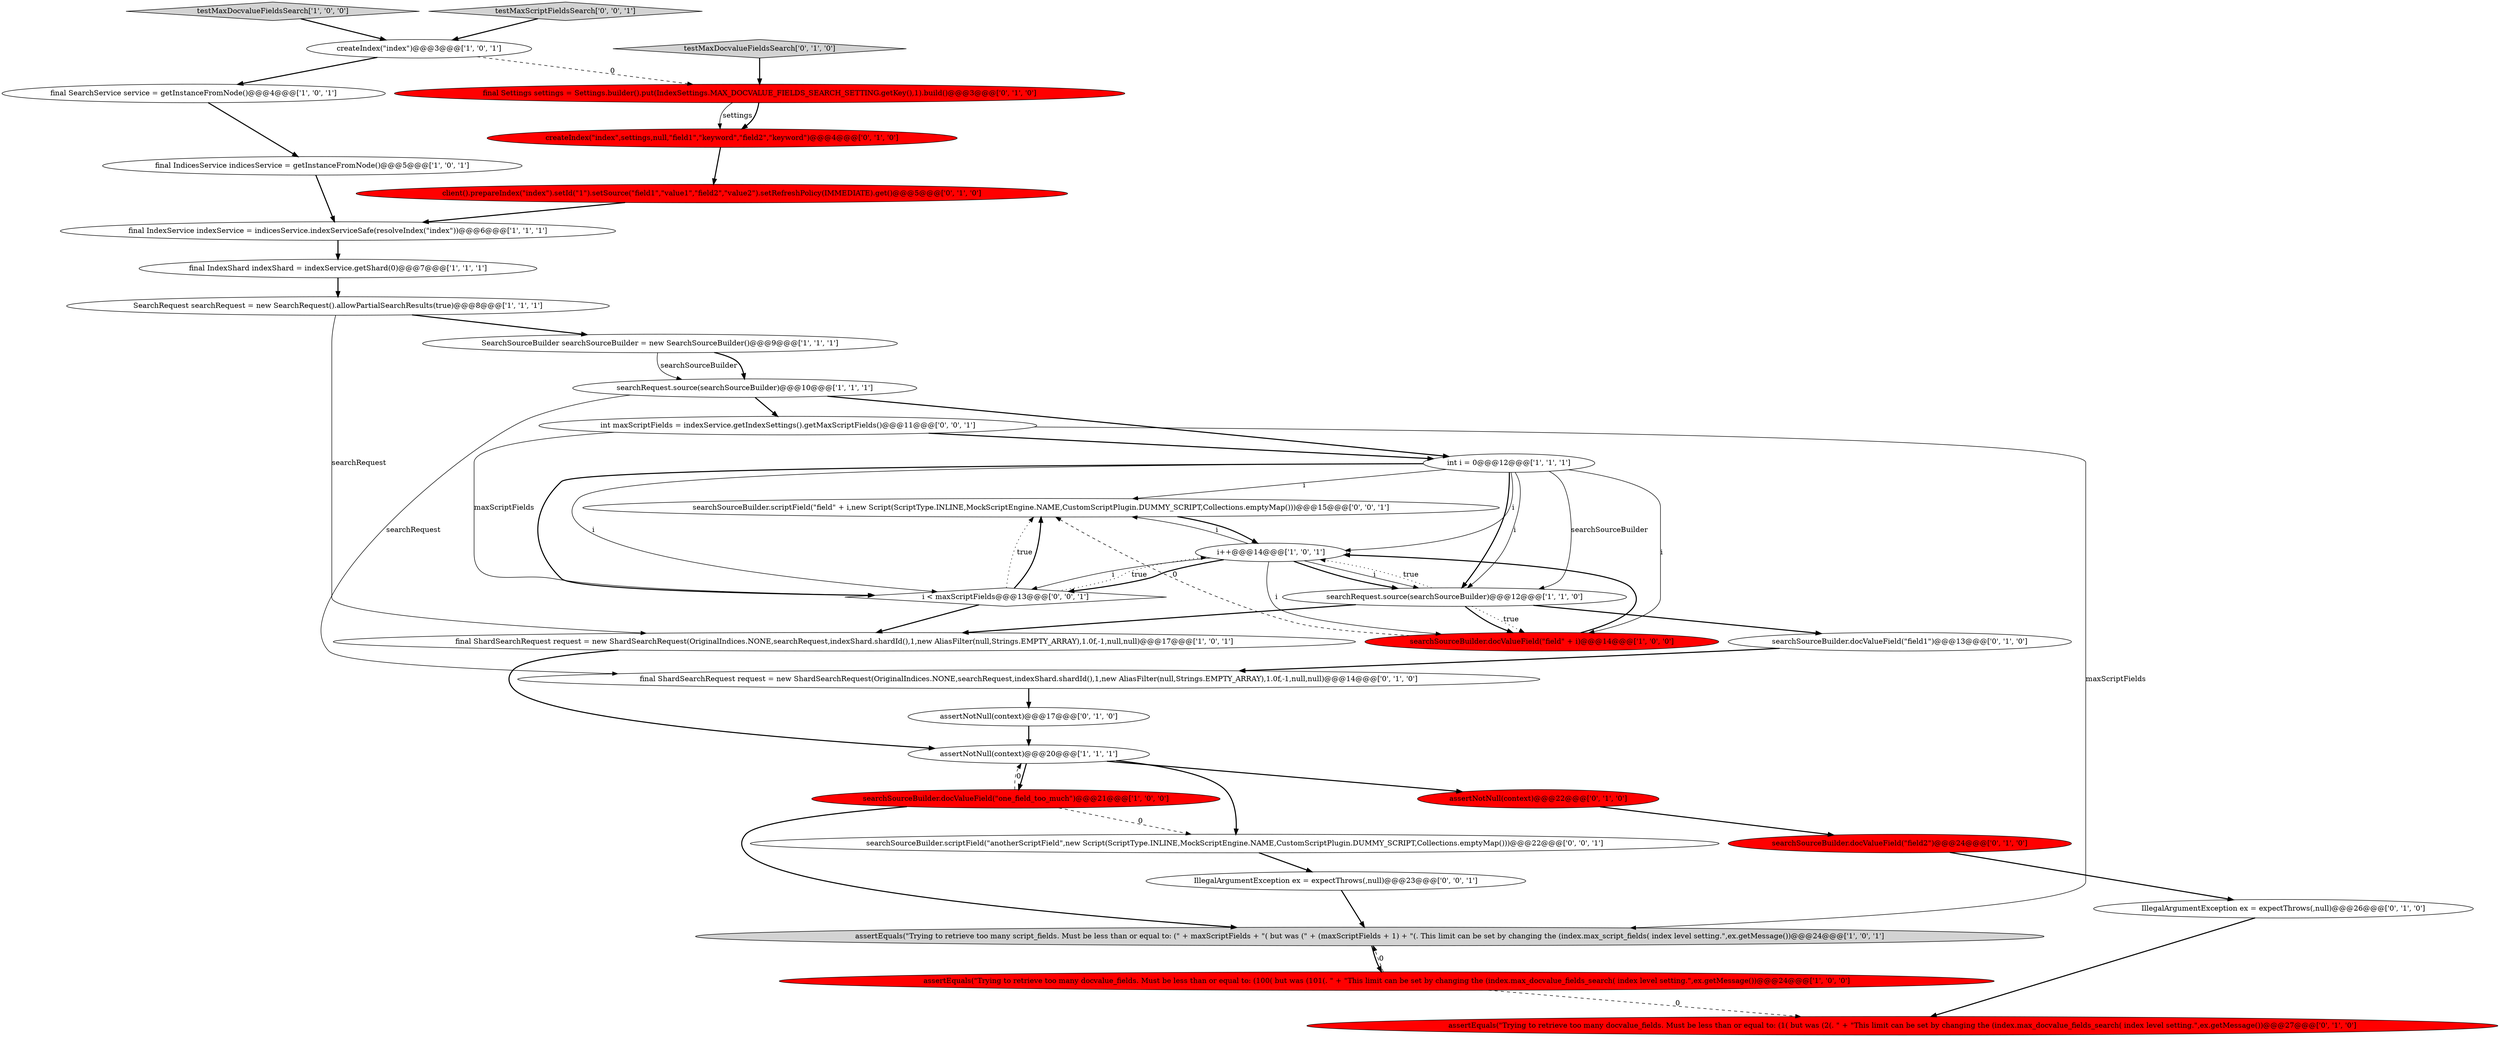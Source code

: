 digraph {
11 [style = filled, label = "final IndicesService indicesService = getInstanceFromNode()@@@5@@@['1', '0', '1']", fillcolor = white, shape = ellipse image = "AAA0AAABBB1BBB"];
32 [style = filled, label = "searchSourceBuilder.scriptField(\"field\" + i,new Script(ScriptType.INLINE,MockScriptEngine.NAME,CustomScriptPlugin.DUMMY_SCRIPT,Collections.emptyMap()))@@@15@@@['0', '0', '1']", fillcolor = white, shape = ellipse image = "AAA0AAABBB3BBB"];
26 [style = filled, label = "assertNotNull(context)@@@17@@@['0', '1', '0']", fillcolor = white, shape = ellipse image = "AAA0AAABBB2BBB"];
25 [style = filled, label = "final Settings settings = Settings.builder().put(IndexSettings.MAX_DOCVALUE_FIELDS_SEARCH_SETTING.getKey(),1).build()@@@3@@@['0', '1', '0']", fillcolor = red, shape = ellipse image = "AAA1AAABBB2BBB"];
27 [style = filled, label = "final ShardSearchRequest request = new ShardSearchRequest(OriginalIndices.NONE,searchRequest,indexShard.shardId(),1,new AliasFilter(null,Strings.EMPTY_ARRAY),1.0f,-1,null,null)@@@14@@@['0', '1', '0']", fillcolor = white, shape = ellipse image = "AAA0AAABBB2BBB"];
6 [style = filled, label = "final IndexService indexService = indicesService.indexServiceSafe(resolveIndex(\"index\"))@@@6@@@['1', '1', '1']", fillcolor = white, shape = ellipse image = "AAA0AAABBB1BBB"];
16 [style = filled, label = "testMaxDocvalueFieldsSearch['1', '0', '0']", fillcolor = lightgray, shape = diamond image = "AAA0AAABBB1BBB"];
3 [style = filled, label = "int i = 0@@@12@@@['1', '1', '1']", fillcolor = white, shape = ellipse image = "AAA0AAABBB1BBB"];
0 [style = filled, label = "assertEquals(\"Trying to retrieve too many script_fields. Must be less than or equal to: (\" + maxScriptFields + \"( but was (\" + (maxScriptFields + 1) + \"(. This limit can be set by changing the (index.max_script_fields( index level setting.\",ex.getMessage())@@@24@@@['1', '0', '1']", fillcolor = lightgray, shape = ellipse image = "AAA0AAABBB1BBB"];
2 [style = filled, label = "searchRequest.source(searchSourceBuilder)@@@10@@@['1', '1', '1']", fillcolor = white, shape = ellipse image = "AAA0AAABBB1BBB"];
1 [style = filled, label = "createIndex(\"index\")@@@3@@@['1', '0', '1']", fillcolor = white, shape = ellipse image = "AAA0AAABBB1BBB"];
18 [style = filled, label = "createIndex(\"index\",settings,null,\"field1\",\"keyword\",\"field2\",\"keyword\")@@@4@@@['0', '1', '0']", fillcolor = red, shape = ellipse image = "AAA1AAABBB2BBB"];
13 [style = filled, label = "final ShardSearchRequest request = new ShardSearchRequest(OriginalIndices.NONE,searchRequest,indexShard.shardId(),1,new AliasFilter(null,Strings.EMPTY_ARRAY),1.0f,-1,null,null)@@@17@@@['1', '0', '1']", fillcolor = white, shape = ellipse image = "AAA0AAABBB1BBB"];
23 [style = filled, label = "assertNotNull(context)@@@22@@@['0', '1', '0']", fillcolor = red, shape = ellipse image = "AAA1AAABBB2BBB"];
19 [style = filled, label = "assertEquals(\"Trying to retrieve too many docvalue_fields. Must be less than or equal to: (1( but was (2(. \" + \"This limit can be set by changing the (index.max_docvalue_fields_search( index level setting.\",ex.getMessage())@@@27@@@['0', '1', '0']", fillcolor = red, shape = ellipse image = "AAA1AAABBB2BBB"];
21 [style = filled, label = "searchSourceBuilder.docValueField(\"field2\")@@@24@@@['0', '1', '0']", fillcolor = red, shape = ellipse image = "AAA1AAABBB2BBB"];
17 [style = filled, label = "searchSourceBuilder.docValueField(\"field\" + i)@@@14@@@['1', '0', '0']", fillcolor = red, shape = ellipse image = "AAA1AAABBB1BBB"];
15 [style = filled, label = "SearchRequest searchRequest = new SearchRequest().allowPartialSearchResults(true)@@@8@@@['1', '1', '1']", fillcolor = white, shape = ellipse image = "AAA0AAABBB1BBB"];
14 [style = filled, label = "SearchSourceBuilder searchSourceBuilder = new SearchSourceBuilder()@@@9@@@['1', '1', '1']", fillcolor = white, shape = ellipse image = "AAA0AAABBB1BBB"];
12 [style = filled, label = "searchSourceBuilder.docValueField(\"one_field_too_much\")@@@21@@@['1', '0', '0']", fillcolor = red, shape = ellipse image = "AAA1AAABBB1BBB"];
10 [style = filled, label = "assertEquals(\"Trying to retrieve too many docvalue_fields. Must be less than or equal to: (100( but was (101(. \" + \"This limit can be set by changing the (index.max_docvalue_fields_search( index level setting.\",ex.getMessage())@@@24@@@['1', '0', '0']", fillcolor = red, shape = ellipse image = "AAA1AAABBB1BBB"];
30 [style = filled, label = "int maxScriptFields = indexService.getIndexSettings().getMaxScriptFields()@@@11@@@['0', '0', '1']", fillcolor = white, shape = ellipse image = "AAA0AAABBB3BBB"];
8 [style = filled, label = "final IndexShard indexShard = indexService.getShard(0)@@@7@@@['1', '1', '1']", fillcolor = white, shape = ellipse image = "AAA0AAABBB1BBB"];
28 [style = filled, label = "IllegalArgumentException ex = expectThrows(,null)@@@26@@@['0', '1', '0']", fillcolor = white, shape = ellipse image = "AAA0AAABBB2BBB"];
4 [style = filled, label = "assertNotNull(context)@@@20@@@['1', '1', '1']", fillcolor = white, shape = ellipse image = "AAA0AAABBB1BBB"];
9 [style = filled, label = "searchRequest.source(searchSourceBuilder)@@@12@@@['1', '1', '0']", fillcolor = white, shape = ellipse image = "AAA0AAABBB1BBB"];
22 [style = filled, label = "client().prepareIndex(\"index\").setId(\"1\").setSource(\"field1\",\"value1\",\"field2\",\"value2\").setRefreshPolicy(IMMEDIATE).get()@@@5@@@['0', '1', '0']", fillcolor = red, shape = ellipse image = "AAA1AAABBB2BBB"];
34 [style = filled, label = "i < maxScriptFields@@@13@@@['0', '0', '1']", fillcolor = white, shape = diamond image = "AAA0AAABBB3BBB"];
29 [style = filled, label = "searchSourceBuilder.scriptField(\"anotherScriptField\",new Script(ScriptType.INLINE,MockScriptEngine.NAME,CustomScriptPlugin.DUMMY_SCRIPT,Collections.emptyMap()))@@@22@@@['0', '0', '1']", fillcolor = white, shape = ellipse image = "AAA0AAABBB3BBB"];
7 [style = filled, label = "i++@@@14@@@['1', '0', '1']", fillcolor = white, shape = ellipse image = "AAA0AAABBB1BBB"];
5 [style = filled, label = "final SearchService service = getInstanceFromNode()@@@4@@@['1', '0', '1']", fillcolor = white, shape = ellipse image = "AAA0AAABBB1BBB"];
24 [style = filled, label = "searchSourceBuilder.docValueField(\"field1\")@@@13@@@['0', '1', '0']", fillcolor = white, shape = ellipse image = "AAA0AAABBB2BBB"];
31 [style = filled, label = "IllegalArgumentException ex = expectThrows(,null)@@@23@@@['0', '0', '1']", fillcolor = white, shape = ellipse image = "AAA0AAABBB3BBB"];
20 [style = filled, label = "testMaxDocvalueFieldsSearch['0', '1', '0']", fillcolor = lightgray, shape = diamond image = "AAA0AAABBB2BBB"];
33 [style = filled, label = "testMaxScriptFieldsSearch['0', '0', '1']", fillcolor = lightgray, shape = diamond image = "AAA0AAABBB3BBB"];
1->5 [style = bold, label=""];
34->32 [style = dotted, label="true"];
2->27 [style = solid, label="searchRequest"];
7->32 [style = solid, label="i"];
8->15 [style = bold, label=""];
25->18 [style = solid, label="settings"];
15->14 [style = bold, label=""];
30->0 [style = solid, label="maxScriptFields"];
10->19 [style = dashed, label="0"];
31->0 [style = bold, label=""];
3->9 [style = solid, label="searchSourceBuilder"];
2->3 [style = bold, label=""];
11->6 [style = bold, label=""];
29->31 [style = bold, label=""];
34->13 [style = bold, label=""];
3->7 [style = solid, label="i"];
25->18 [style = bold, label=""];
9->17 [style = dotted, label="true"];
9->17 [style = bold, label=""];
17->32 [style = dashed, label="0"];
32->7 [style = bold, label=""];
4->29 [style = bold, label=""];
33->1 [style = bold, label=""];
7->34 [style = solid, label="i"];
34->7 [style = dotted, label="true"];
12->0 [style = bold, label=""];
26->4 [style = bold, label=""];
20->25 [style = bold, label=""];
30->34 [style = solid, label="maxScriptFields"];
3->32 [style = solid, label="i"];
14->2 [style = solid, label="searchSourceBuilder"];
21->28 [style = bold, label=""];
7->9 [style = solid, label="i"];
3->34 [style = bold, label=""];
17->7 [style = bold, label=""];
3->9 [style = bold, label=""];
7->9 [style = bold, label=""];
3->17 [style = solid, label="i"];
7->17 [style = solid, label="i"];
0->10 [style = bold, label=""];
3->9 [style = solid, label="i"];
18->22 [style = bold, label=""];
7->34 [style = bold, label=""];
27->26 [style = bold, label=""];
12->4 [style = dashed, label="0"];
10->0 [style = dashed, label="0"];
23->21 [style = bold, label=""];
16->1 [style = bold, label=""];
30->3 [style = bold, label=""];
15->13 [style = solid, label="searchRequest"];
6->8 [style = bold, label=""];
12->29 [style = dashed, label="0"];
28->19 [style = bold, label=""];
4->12 [style = bold, label=""];
34->32 [style = bold, label=""];
5->11 [style = bold, label=""];
14->2 [style = bold, label=""];
9->7 [style = dotted, label="true"];
2->30 [style = bold, label=""];
1->25 [style = dashed, label="0"];
3->34 [style = solid, label="i"];
24->27 [style = bold, label=""];
9->24 [style = bold, label=""];
4->23 [style = bold, label=""];
22->6 [style = bold, label=""];
9->13 [style = bold, label=""];
13->4 [style = bold, label=""];
}
